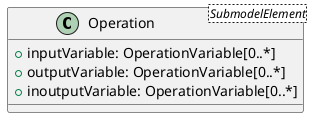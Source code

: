 @startuml
class Operation<SubmodelElement> {
  +inputVariable: OperationVariable[0..*]
  +outputVariable: OperationVariable[0..*]
  +inoutputVariable: OperationVariable[0..*]
}
@enduml
